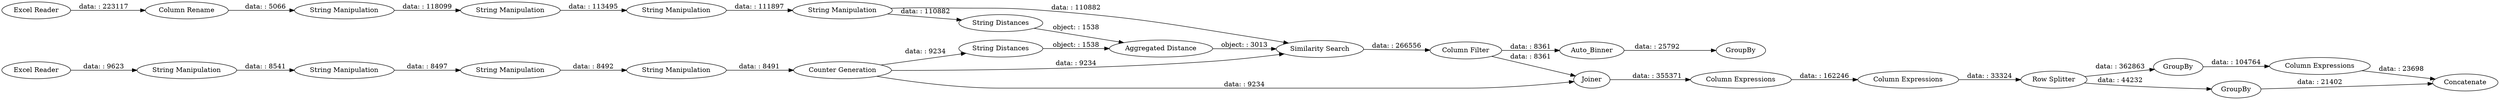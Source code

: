 digraph {
	"-44036347703729732_78" [label="String Manipulation"]
	"-44036347703729732_213" [label="Column Filter"]
	"-44036347703729732_1" [label="Excel Reader"]
	"-44036347703729732_240" [label=GroupBy]
	"-44036347703729732_97" [label="String Manipulation"]
	"-44036347703729732_243" [label="Column Expressions"]
	"-44036347703729732_212" [label="Column Rename"]
	"-44036347703729732_99" [label="String Manipulation"]
	"-44036347703729732_239" [label="Column Expressions"]
	"-44036347703729732_211" [label="Aggregated Distance"]
	"-44036347703729732_242" [label="Column Expressions"]
	"-44036347703729732_209" [label="String Distances"]
	"-44036347703729732_100" [label="String Manipulation"]
	"-44036347703729732_215" [label=Auto_Binner]
	"-44036347703729732_241" [label=GroupBy]
	"-44036347703729732_103" [label="String Manipulation"]
	"-44036347703729732_210" [label="String Distances"]
	"-44036347703729732_84" [label="String Manipulation"]
	"-44036347703729732_214" [label=Joiner]
	"-44036347703729732_216" [label=GroupBy]
	"-44036347703729732_14" [label="Similarity Search"]
	"-44036347703729732_238" [label="Row Splitter"]
	"-44036347703729732_101" [label="String Manipulation"]
	"-44036347703729732_10" [label="Counter Generation"]
	"-44036347703729732_2" [label="Excel Reader"]
	"-44036347703729732_104" [label="String Manipulation"]
	"-44036347703729732_237" [label=Concatenate]
	"-44036347703729732_239" -> "-44036347703729732_237" [label="data: : 23698"]
	"-44036347703729732_10" -> "-44036347703729732_214" [label="data: : 9234"]
	"-44036347703729732_241" -> "-44036347703729732_237" [label="data: : 21402"]
	"-44036347703729732_101" -> "-44036347703729732_103" [label="data: : 8492"]
	"-44036347703729732_1" -> "-44036347703729732_212" [label="data: : 223117"]
	"-44036347703729732_242" -> "-44036347703729732_238" [label="data: : 33324"]
	"-44036347703729732_215" -> "-44036347703729732_216" [label="data: : 25792"]
	"-44036347703729732_99" -> "-44036347703729732_100" [label="data: : 113495"]
	"-44036347703729732_97" -> "-44036347703729732_209" [label="data: : 110882"]
	"-44036347703729732_14" -> "-44036347703729732_213" [label="data: : 266556"]
	"-44036347703729732_214" -> "-44036347703729732_243" [label="data: : 355371"]
	"-44036347703729732_103" -> "-44036347703729732_10" [label="data: : 8491"]
	"-44036347703729732_213" -> "-44036347703729732_214" [label="data: : 8361"]
	"-44036347703729732_243" -> "-44036347703729732_242" [label="data: : 162246"]
	"-44036347703729732_213" -> "-44036347703729732_215" [label="data: : 8361"]
	"-44036347703729732_212" -> "-44036347703729732_78" [label="data: : 5066"]
	"-44036347703729732_84" -> "-44036347703729732_104" [label="data: : 8541"]
	"-44036347703729732_210" -> "-44036347703729732_211" [label="object: : 1538"]
	"-44036347703729732_209" -> "-44036347703729732_211" [label="object: : 1538"]
	"-44036347703729732_97" -> "-44036347703729732_14" [label="data: : 110882"]
	"-44036347703729732_10" -> "-44036347703729732_14" [label="data: : 9234"]
	"-44036347703729732_78" -> "-44036347703729732_99" [label="data: : 118099"]
	"-44036347703729732_211" -> "-44036347703729732_14" [label="object: : 3013"]
	"-44036347703729732_2" -> "-44036347703729732_84" [label="data: : 9623"]
	"-44036347703729732_100" -> "-44036347703729732_97" [label="data: : 111897"]
	"-44036347703729732_240" -> "-44036347703729732_239" [label="data: : 104764"]
	"-44036347703729732_238" -> "-44036347703729732_241" [label="data: : 44232"]
	"-44036347703729732_10" -> "-44036347703729732_210" [label="data: : 9234"]
	"-44036347703729732_238" -> "-44036347703729732_240" [label="data: : 362863"]
	"-44036347703729732_104" -> "-44036347703729732_101" [label="data: : 8497"]
	rankdir=LR
}
